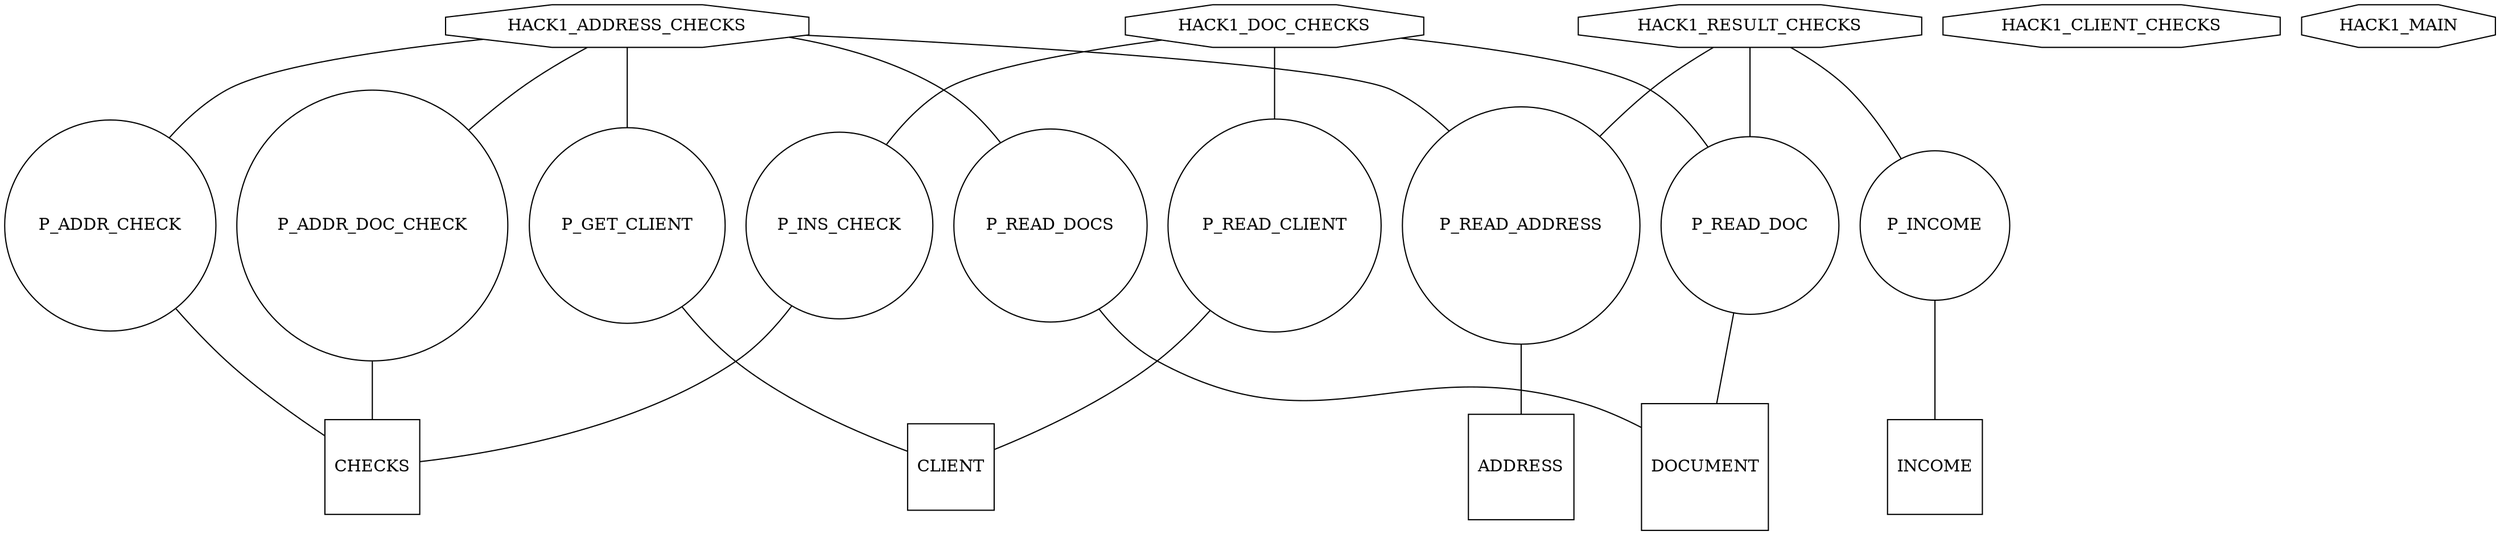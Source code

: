 graph G {
	overlap=false
	P_ADDR_CHECK [shape=circle]
	CHECKS [shape=square]
	P_ADDR_CHECK -- CHECKS [ranksep=0.75]
	P_READ_DOCS [shape=circle]
	DOCUMENT [shape=square]
	P_READ_DOCS -- DOCUMENT [ranksep=0.75]
	P_READ_ADDRESS [shape=circle]
	ADDRESS [shape=square]
	P_READ_ADDRESS -- ADDRESS [ranksep=0.75]
	P_GET_CLIENT [shape=circle]
	CLIENT [shape=square]
	P_GET_CLIENT -- CLIENT [ranksep=0.75]
	P_ADDR_DOC_CHECK [shape=circle]
	CHECKS [shape=square]
	P_ADDR_DOC_CHECK -- CHECKS [ranksep=0.75]
	P_READ_CLIENT [shape=circle]
	CLIENT [shape=square]
	P_READ_CLIENT -- CLIENT [ranksep=0.75]
	P_INS_CHECK [shape=circle]
	CHECKS [shape=square]
	P_INS_CHECK -- CHECKS [ranksep=0.75]
	P_READ_DOC [shape=circle]
	DOCUMENT [shape=square]
	P_READ_DOC -- DOCUMENT [ranksep=0.75]
	P_INCOME [shape=circle]
	INCOME [shape=square]
	P_INCOME -- INCOME [ranksep=0.75]
	HACK1_ADDRESS_CHECKS [shape=octagon]
	HACK1_ADDRESS_CHECKS -- P_GET_CLIENT [ranksep=0.75]
	HACK1_ADDRESS_CHECKS -- P_READ_ADDRESS [ranksep=0.75]
	HACK1_ADDRESS_CHECKS -- P_READ_DOCS [ranksep=0.75]
	HACK1_ADDRESS_CHECKS -- P_ADDR_CHECK [ranksep=0.75]
	HACK1_ADDRESS_CHECKS -- P_ADDR_DOC_CHECK [ranksep=0.75]
	HACK1_CLIENT_CHECKS [shape=octagon]
	HACK1_DOC_CHECKS [shape=octagon]
	HACK1_DOC_CHECKS -- P_READ_DOC [ranksep=0.75]
	HACK1_DOC_CHECKS -- P_READ_CLIENT [ranksep=0.75]
	HACK1_DOC_CHECKS -- P_INS_CHECK [ranksep=0.75]
	HACK1_MAIN [shape=octagon]
	HACK1_RESULT_CHECKS [shape=octagon]
	HACK1_RESULT_CHECKS -- P_READ_DOC [ranksep=0.75]
	HACK1_RESULT_CHECKS -- P_READ_ADDRESS [ranksep=0.75]
	HACK1_RESULT_CHECKS -- P_INCOME [ranksep=0.75]
}
